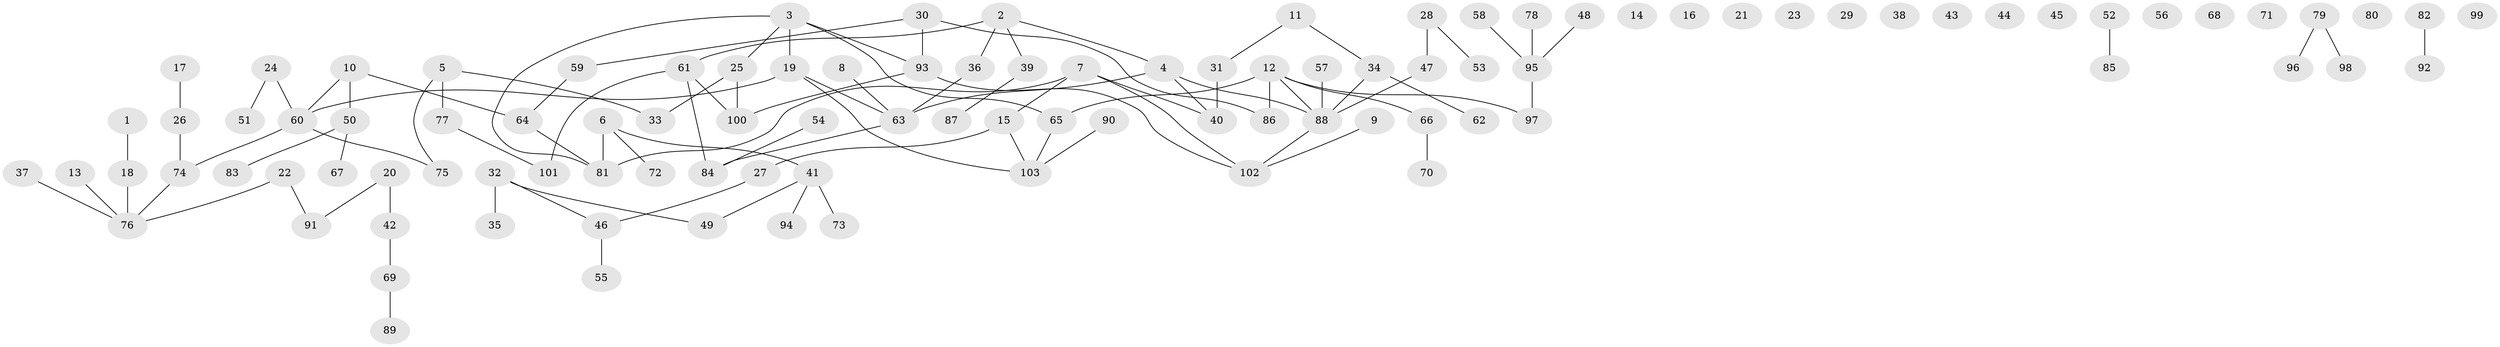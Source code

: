 // Generated by graph-tools (version 1.1) at 2025/39/03/09/25 04:39:11]
// undirected, 103 vertices, 102 edges
graph export_dot {
graph [start="1"]
  node [color=gray90,style=filled];
  1;
  2;
  3;
  4;
  5;
  6;
  7;
  8;
  9;
  10;
  11;
  12;
  13;
  14;
  15;
  16;
  17;
  18;
  19;
  20;
  21;
  22;
  23;
  24;
  25;
  26;
  27;
  28;
  29;
  30;
  31;
  32;
  33;
  34;
  35;
  36;
  37;
  38;
  39;
  40;
  41;
  42;
  43;
  44;
  45;
  46;
  47;
  48;
  49;
  50;
  51;
  52;
  53;
  54;
  55;
  56;
  57;
  58;
  59;
  60;
  61;
  62;
  63;
  64;
  65;
  66;
  67;
  68;
  69;
  70;
  71;
  72;
  73;
  74;
  75;
  76;
  77;
  78;
  79;
  80;
  81;
  82;
  83;
  84;
  85;
  86;
  87;
  88;
  89;
  90;
  91;
  92;
  93;
  94;
  95;
  96;
  97;
  98;
  99;
  100;
  101;
  102;
  103;
  1 -- 18;
  2 -- 4;
  2 -- 36;
  2 -- 39;
  2 -- 61;
  3 -- 19;
  3 -- 25;
  3 -- 65;
  3 -- 81;
  3 -- 93;
  4 -- 40;
  4 -- 63;
  4 -- 88;
  5 -- 33;
  5 -- 75;
  5 -- 77;
  6 -- 41;
  6 -- 72;
  6 -- 81;
  7 -- 15;
  7 -- 40;
  7 -- 81;
  7 -- 102;
  8 -- 63;
  9 -- 102;
  10 -- 50;
  10 -- 60;
  10 -- 64;
  11 -- 31;
  11 -- 34;
  12 -- 65;
  12 -- 66;
  12 -- 86;
  12 -- 88;
  12 -- 97;
  13 -- 76;
  15 -- 27;
  15 -- 103;
  17 -- 26;
  18 -- 76;
  19 -- 60;
  19 -- 63;
  19 -- 103;
  20 -- 42;
  20 -- 91;
  22 -- 76;
  22 -- 91;
  24 -- 51;
  24 -- 60;
  25 -- 33;
  25 -- 100;
  26 -- 74;
  27 -- 46;
  28 -- 47;
  28 -- 53;
  30 -- 59;
  30 -- 86;
  30 -- 93;
  31 -- 40;
  32 -- 35;
  32 -- 46;
  32 -- 49;
  34 -- 62;
  34 -- 88;
  36 -- 63;
  37 -- 76;
  39 -- 87;
  41 -- 49;
  41 -- 73;
  41 -- 94;
  42 -- 69;
  46 -- 55;
  47 -- 88;
  48 -- 95;
  50 -- 67;
  50 -- 83;
  52 -- 85;
  54 -- 84;
  57 -- 88;
  58 -- 95;
  59 -- 64;
  60 -- 74;
  60 -- 75;
  61 -- 84;
  61 -- 100;
  61 -- 101;
  63 -- 84;
  64 -- 81;
  65 -- 103;
  66 -- 70;
  69 -- 89;
  74 -- 76;
  77 -- 101;
  78 -- 95;
  79 -- 96;
  79 -- 98;
  82 -- 92;
  88 -- 102;
  90 -- 103;
  93 -- 100;
  93 -- 102;
  95 -- 97;
}
